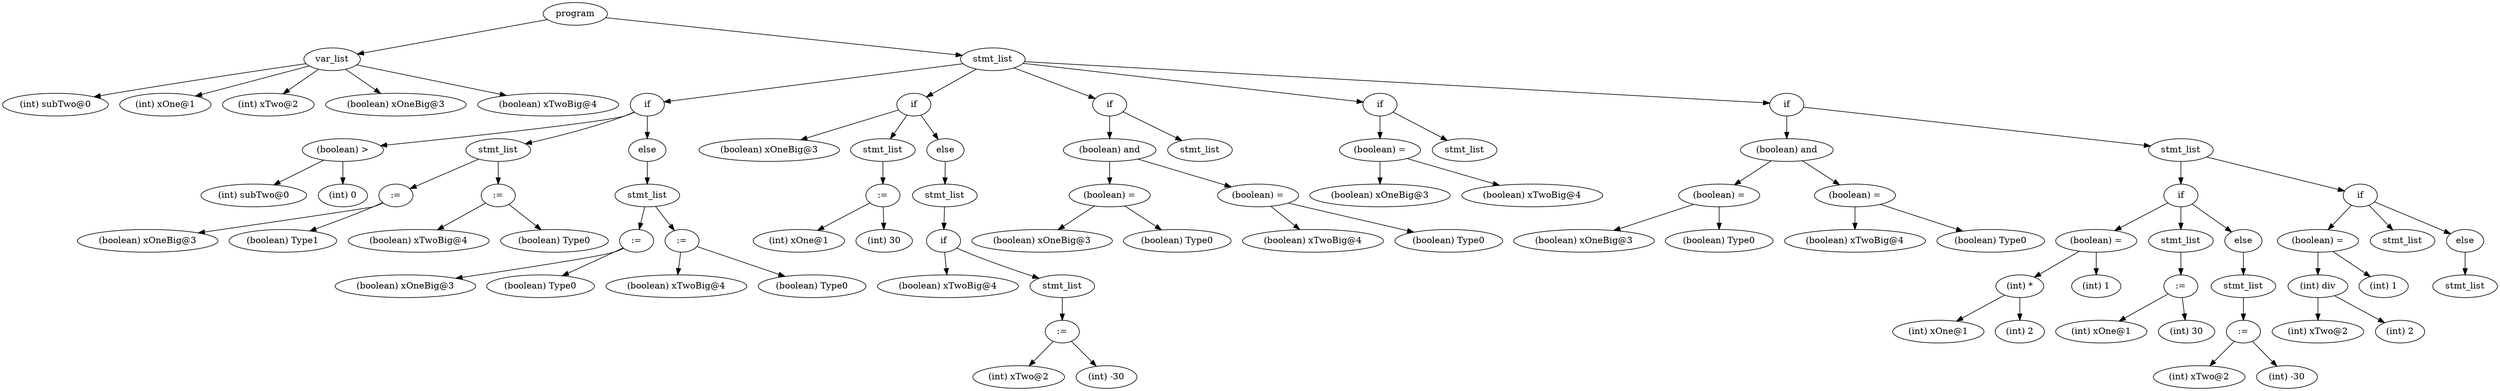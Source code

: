 digraph {
graph [ordering="out"];
node0[label="program"];
node1[label="var_list"];
node2[label="(int) subTwo@0"];
node1 -> node2;
node3[label="(int) xOne@1"];
node1 -> node3;
node4[label="(int) xTwo@2"];
node1 -> node4;
node5[label="(boolean) xOneBig@3"];
node1 -> node5;
node6[label="(boolean) xTwoBig@4"];
node1 -> node6;
node0 -> node1;
node7[label="stmt_list"];
node8[label="if"];
node9[label="(boolean) >"];
node10[label="(int) subTwo@0"];
node9 -> node10;
node11[label="(int) 0"];
node9 -> node11;
node8 -> node9;
node12[label="stmt_list"];
node13[label=":="];
node14[label="(boolean) xOneBig@3"];
node13 -> node14;
node15[label="(boolean) Type1"];
node13 -> node15;
node12 -> node13;
node16[label=":="];
node17[label="(boolean) xTwoBig@4"];
node16 -> node17;
node18[label="(boolean) Type0"];
node16 -> node18;
node12 -> node16;
node8 -> node12;
node19[label="else"];
node20[label="stmt_list"];
node21[label=":="];
node22[label="(boolean) xOneBig@3"];
node21 -> node22;
node23[label="(boolean) Type0"];
node21 -> node23;
node20 -> node21;
node24[label=":="];
node25[label="(boolean) xTwoBig@4"];
node24 -> node25;
node26[label="(boolean) Type0"];
node24 -> node26;
node20 -> node24;
node19 -> node20;
node8 -> node19;
node7 -> node8;
node27[label="if"];
node28[label="(boolean) xOneBig@3"];
node27 -> node28;
node29[label="stmt_list"];
node30[label=":="];
node31[label="(int) xOne@1"];
node30 -> node31;
node32[label="(int) 30"];
node30 -> node32;
node29 -> node30;
node27 -> node29;
node33[label="else"];
node34[label="stmt_list"];
node35[label="if"];
node36[label="(boolean) xTwoBig@4"];
node35 -> node36;
node37[label="stmt_list"];
node38[label=":="];
node39[label="(int) xTwo@2"];
node38 -> node39;
node40[label="(int) -30"];
node38 -> node40;
node37 -> node38;
node35 -> node37;
node34 -> node35;
node33 -> node34;
node27 -> node33;
node7 -> node27;
node41[label="if"];
node42[label="(boolean) and"];
node43[label="(boolean) ="];
node44[label="(boolean) xOneBig@3"];
node43 -> node44;
node45[label="(boolean) Type0"];
node43 -> node45;
node42 -> node43;
node46[label="(boolean) ="];
node47[label="(boolean) xTwoBig@4"];
node46 -> node47;
node48[label="(boolean) Type0"];
node46 -> node48;
node42 -> node46;
node41 -> node42;
node49[label="stmt_list"];
node41 -> node49;
node7 -> node41;
node50[label="if"];
node51[label="(boolean) ="];
node52[label="(boolean) xOneBig@3"];
node51 -> node52;
node53[label="(boolean) xTwoBig@4"];
node51 -> node53;
node50 -> node51;
node54[label="stmt_list"];
node50 -> node54;
node7 -> node50;
node55[label="if"];
node56[label="(boolean) and"];
node57[label="(boolean) ="];
node58[label="(boolean) xOneBig@3"];
node57 -> node58;
node59[label="(boolean) Type0"];
node57 -> node59;
node56 -> node57;
node60[label="(boolean) ="];
node61[label="(boolean) xTwoBig@4"];
node60 -> node61;
node62[label="(boolean) Type0"];
node60 -> node62;
node56 -> node60;
node55 -> node56;
node63[label="stmt_list"];
node64[label="if"];
node65[label="(boolean) ="];
node66[label="(int) *"];
node67[label="(int) xOne@1"];
node66 -> node67;
node68[label="(int) 2"];
node66 -> node68;
node65 -> node66;
node69[label="(int) 1"];
node65 -> node69;
node64 -> node65;
node70[label="stmt_list"];
node71[label=":="];
node72[label="(int) xOne@1"];
node71 -> node72;
node73[label="(int) 30"];
node71 -> node73;
node70 -> node71;
node64 -> node70;
node74[label="else"];
node75[label="stmt_list"];
node76[label=":="];
node77[label="(int) xTwo@2"];
node76 -> node77;
node78[label="(int) -30"];
node76 -> node78;
node75 -> node76;
node74 -> node75;
node64 -> node74;
node63 -> node64;
node79[label="if"];
node80[label="(boolean) ="];
node81[label="(int) div"];
node82[label="(int) xTwo@2"];
node81 -> node82;
node83[label="(int) 2"];
node81 -> node83;
node80 -> node81;
node84[label="(int) 1"];
node80 -> node84;
node79 -> node80;
node85[label="stmt_list"];
node79 -> node85;
node86[label="else"];
node87[label="stmt_list"];
node86 -> node87;
node79 -> node86;
node63 -> node79;
node55 -> node63;
node7 -> node55;
node0 -> node7;
}